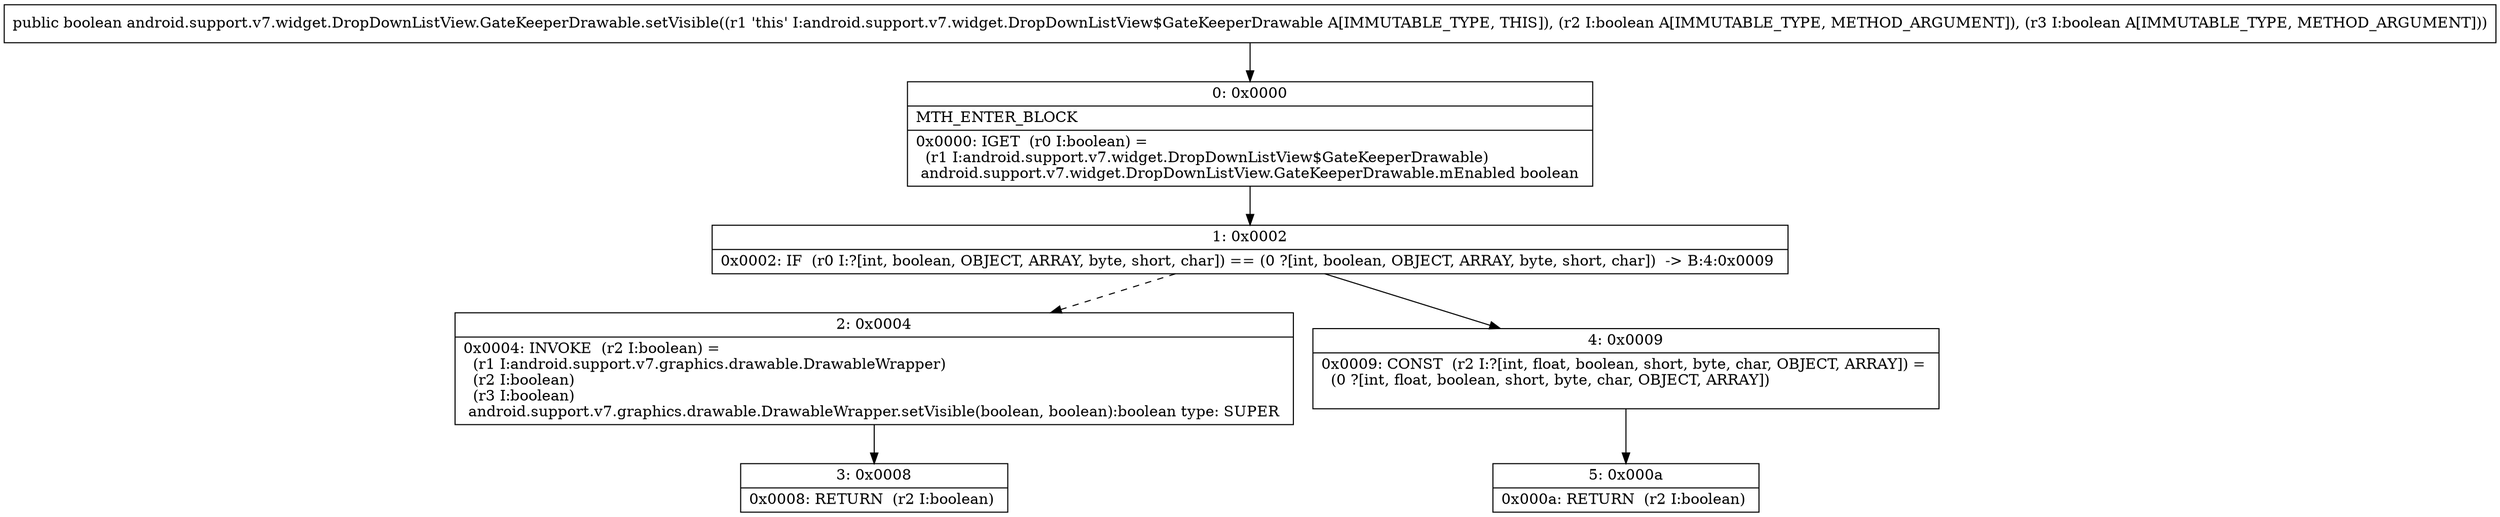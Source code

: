 digraph "CFG forandroid.support.v7.widget.DropDownListView.GateKeeperDrawable.setVisible(ZZ)Z" {
Node_0 [shape=record,label="{0\:\ 0x0000|MTH_ENTER_BLOCK\l|0x0000: IGET  (r0 I:boolean) = \l  (r1 I:android.support.v7.widget.DropDownListView$GateKeeperDrawable)\l android.support.v7.widget.DropDownListView.GateKeeperDrawable.mEnabled boolean \l}"];
Node_1 [shape=record,label="{1\:\ 0x0002|0x0002: IF  (r0 I:?[int, boolean, OBJECT, ARRAY, byte, short, char]) == (0 ?[int, boolean, OBJECT, ARRAY, byte, short, char])  \-\> B:4:0x0009 \l}"];
Node_2 [shape=record,label="{2\:\ 0x0004|0x0004: INVOKE  (r2 I:boolean) = \l  (r1 I:android.support.v7.graphics.drawable.DrawableWrapper)\l  (r2 I:boolean)\l  (r3 I:boolean)\l android.support.v7.graphics.drawable.DrawableWrapper.setVisible(boolean, boolean):boolean type: SUPER \l}"];
Node_3 [shape=record,label="{3\:\ 0x0008|0x0008: RETURN  (r2 I:boolean) \l}"];
Node_4 [shape=record,label="{4\:\ 0x0009|0x0009: CONST  (r2 I:?[int, float, boolean, short, byte, char, OBJECT, ARRAY]) = \l  (0 ?[int, float, boolean, short, byte, char, OBJECT, ARRAY])\l \l}"];
Node_5 [shape=record,label="{5\:\ 0x000a|0x000a: RETURN  (r2 I:boolean) \l}"];
MethodNode[shape=record,label="{public boolean android.support.v7.widget.DropDownListView.GateKeeperDrawable.setVisible((r1 'this' I:android.support.v7.widget.DropDownListView$GateKeeperDrawable A[IMMUTABLE_TYPE, THIS]), (r2 I:boolean A[IMMUTABLE_TYPE, METHOD_ARGUMENT]), (r3 I:boolean A[IMMUTABLE_TYPE, METHOD_ARGUMENT])) }"];
MethodNode -> Node_0;
Node_0 -> Node_1;
Node_1 -> Node_2[style=dashed];
Node_1 -> Node_4;
Node_2 -> Node_3;
Node_4 -> Node_5;
}

